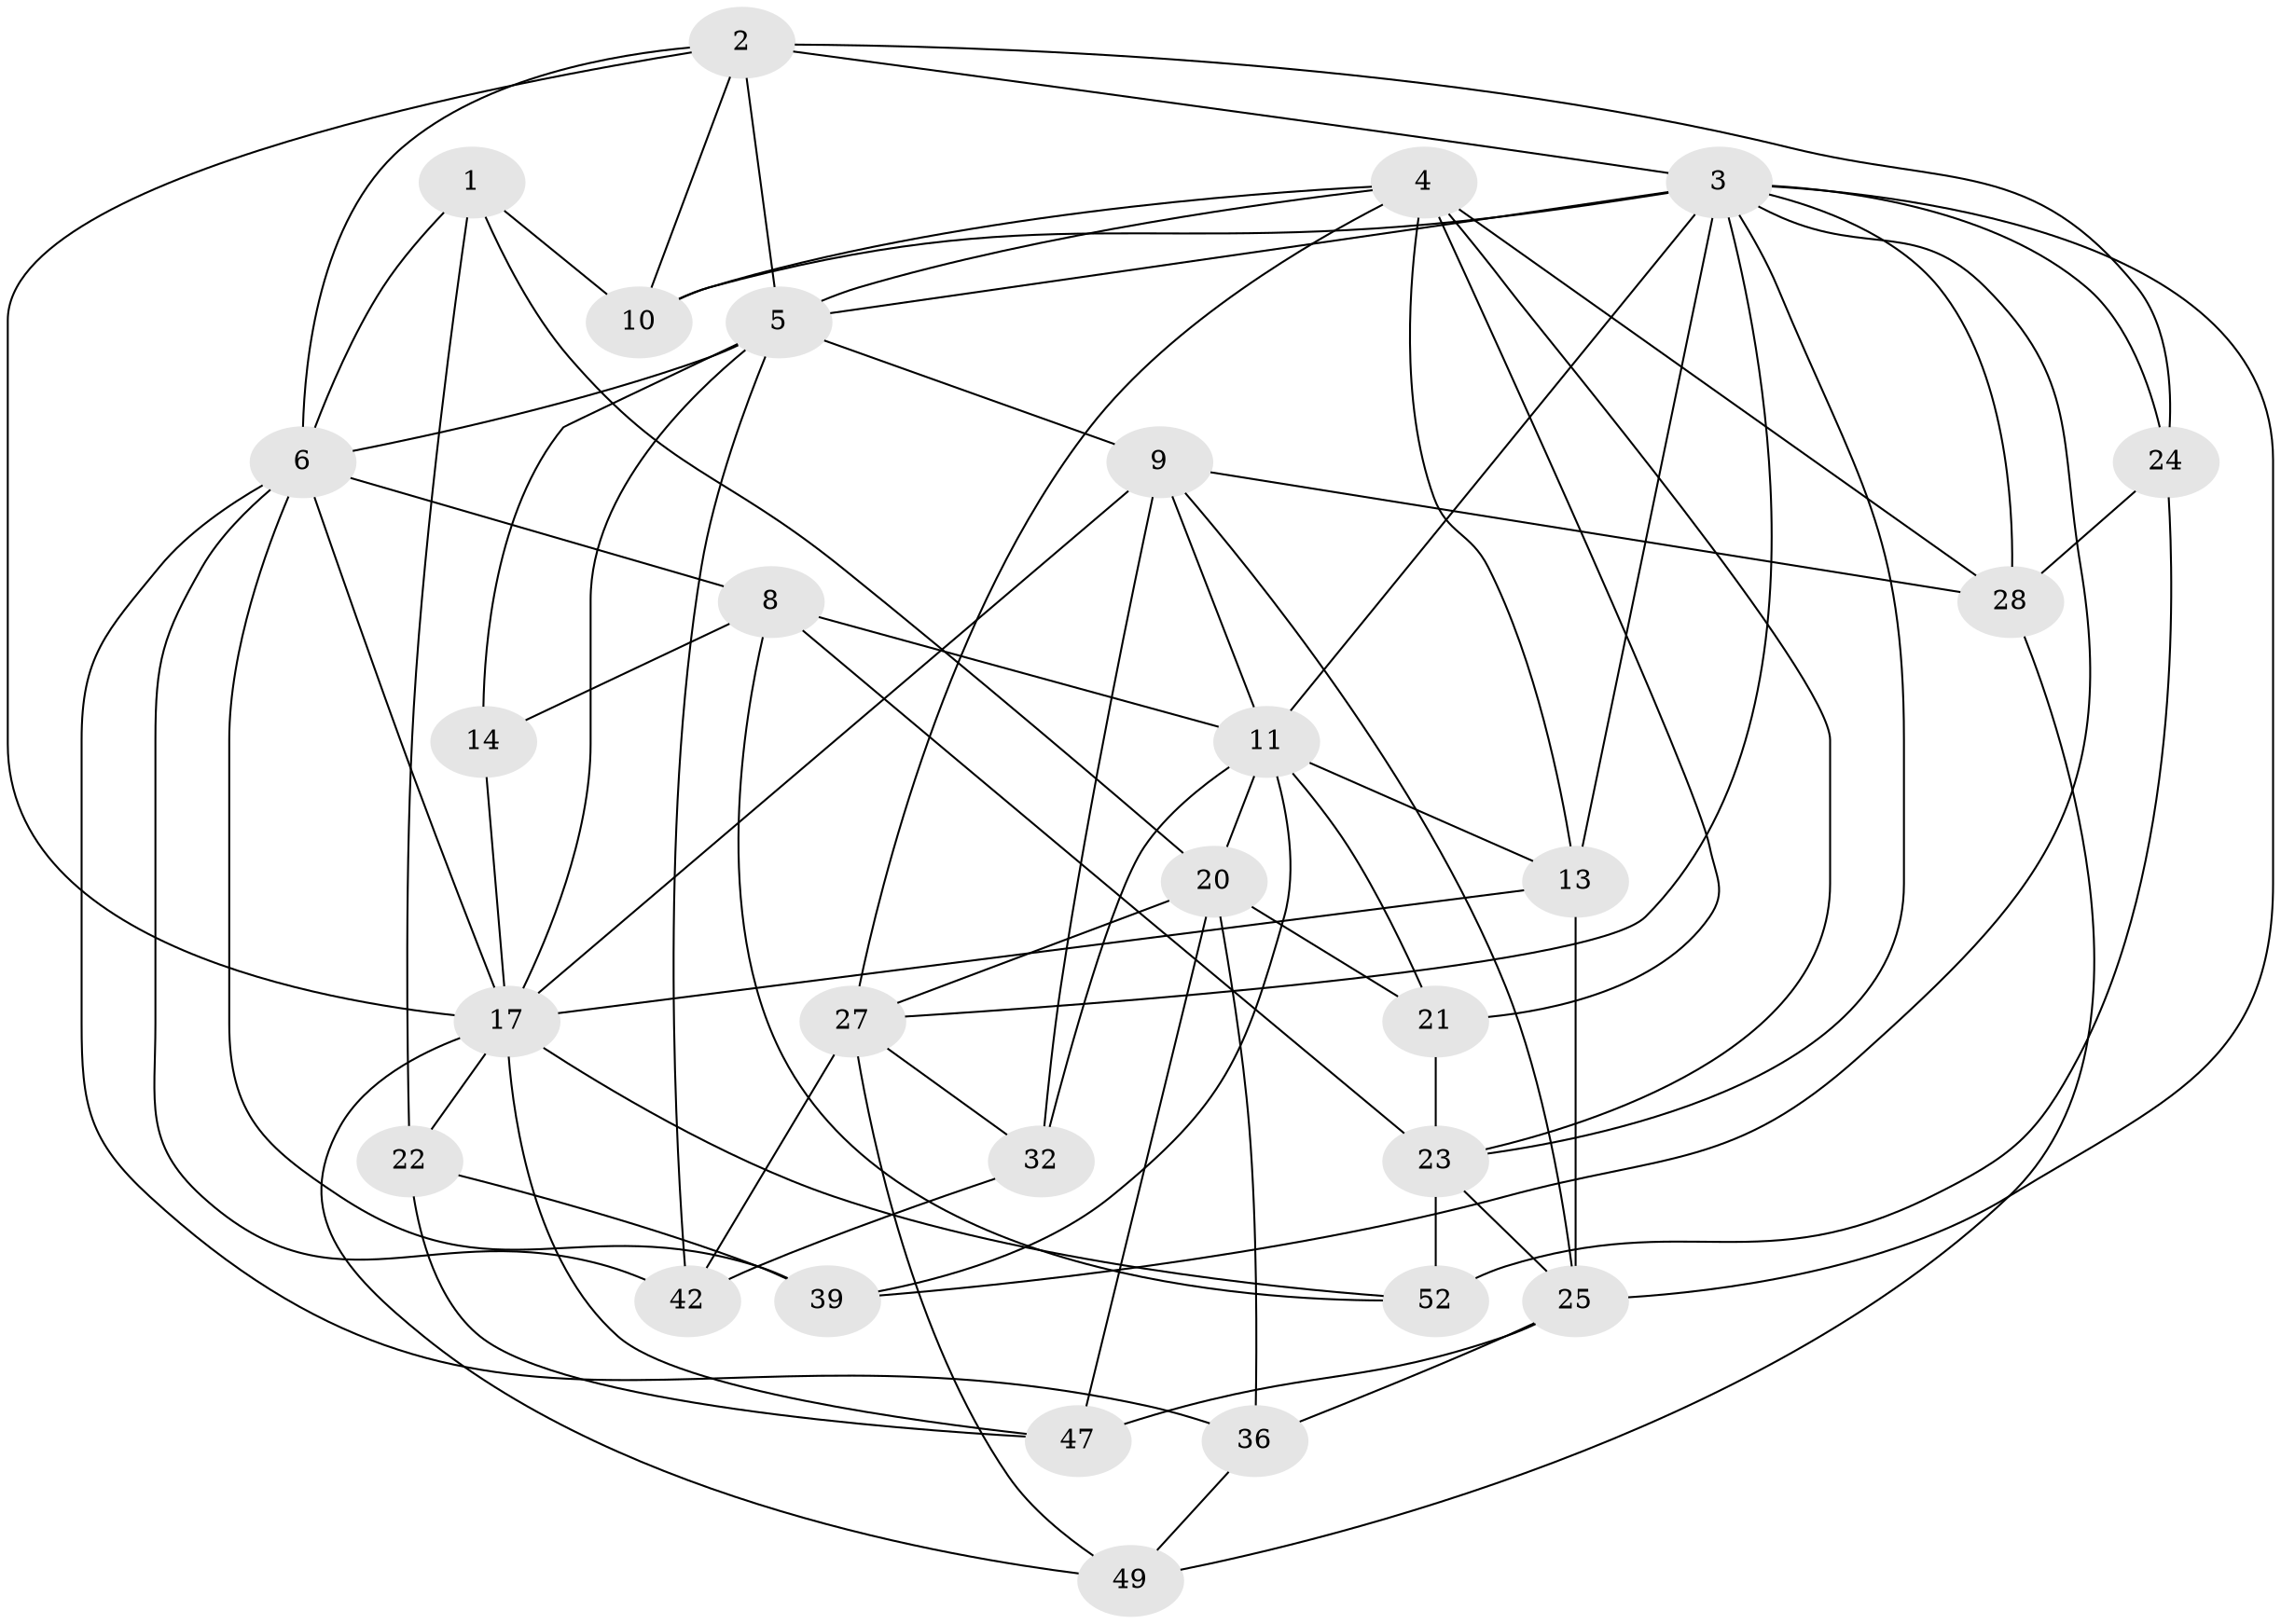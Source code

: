 // original degree distribution, {4: 1.0}
// Generated by graph-tools (version 1.1) at 2025/16/03/09/25 04:16:15]
// undirected, 28 vertices, 77 edges
graph export_dot {
graph [start="1"]
  node [color=gray90,style=filled];
  1;
  2 [super="+26"];
  3 [super="+41+18+16"];
  4 [super="+33+37"];
  5 [super="+35+46"];
  6 [super="+51+43+7"];
  8 [super="+54"];
  9 [super="+15"];
  10;
  11 [super="+12+44"];
  13 [super="+45"];
  14;
  17 [super="+19"];
  20 [super="+56"];
  21;
  22;
  23 [super="+31"];
  24;
  25 [super="+29"];
  27 [super="+34"];
  28 [super="+38"];
  32;
  36;
  39;
  42;
  47;
  49;
  52;
  1 -- 10;
  1 -- 22;
  1 -- 20;
  1 -- 6;
  2 -- 24;
  2 -- 10;
  2 -- 6;
  2 -- 17;
  2 -- 3;
  2 -- 5;
  3 -- 39;
  3 -- 10;
  3 -- 24;
  3 -- 25;
  3 -- 11;
  3 -- 13 [weight=2];
  3 -- 27;
  3 -- 28;
  3 -- 5;
  3 -- 23;
  4 -- 10;
  4 -- 27;
  4 -- 13;
  4 -- 21;
  4 -- 28 [weight=2];
  4 -- 5;
  4 -- 23;
  5 -- 17 [weight=3];
  5 -- 9;
  5 -- 42;
  5 -- 14;
  5 -- 6;
  6 -- 8 [weight=2];
  6 -- 36;
  6 -- 17 [weight=2];
  6 -- 42;
  6 -- 39;
  8 -- 52;
  8 -- 14;
  8 -- 23;
  8 -- 11;
  9 -- 32;
  9 -- 28;
  9 -- 17;
  9 -- 25;
  9 -- 11;
  11 -- 32;
  11 -- 39;
  11 -- 20;
  11 -- 21;
  11 -- 13;
  13 -- 25;
  13 -- 17;
  14 -- 17 [weight=2];
  17 -- 47;
  17 -- 49;
  17 -- 52;
  17 -- 22;
  20 -- 47;
  20 -- 21;
  20 -- 27;
  20 -- 36;
  21 -- 23;
  22 -- 47;
  22 -- 39;
  23 -- 25;
  23 -- 52;
  24 -- 28;
  24 -- 52;
  25 -- 47;
  25 -- 36;
  27 -- 32;
  27 -- 49;
  27 -- 42;
  28 -- 49;
  32 -- 42;
  36 -- 49;
}
